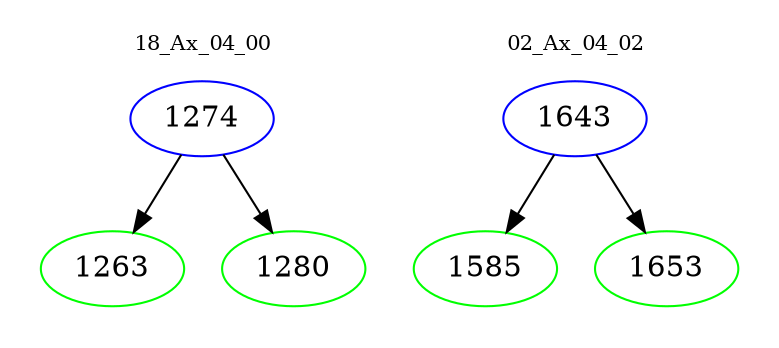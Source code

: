 digraph{
subgraph cluster_0 {
color = white
label = "18_Ax_04_00";
fontsize=10;
T0_1274 [label="1274", color="blue"]
T0_1274 -> T0_1263 [color="black"]
T0_1263 [label="1263", color="green"]
T0_1274 -> T0_1280 [color="black"]
T0_1280 [label="1280", color="green"]
}
subgraph cluster_1 {
color = white
label = "02_Ax_04_02";
fontsize=10;
T1_1643 [label="1643", color="blue"]
T1_1643 -> T1_1585 [color="black"]
T1_1585 [label="1585", color="green"]
T1_1643 -> T1_1653 [color="black"]
T1_1653 [label="1653", color="green"]
}
}
